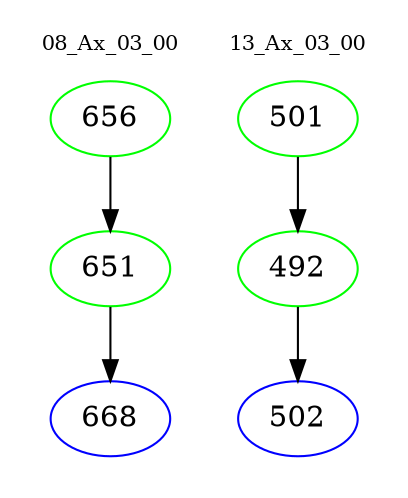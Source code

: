 digraph{
subgraph cluster_0 {
color = white
label = "08_Ax_03_00";
fontsize=10;
T0_656 [label="656", color="green"]
T0_656 -> T0_651 [color="black"]
T0_651 [label="651", color="green"]
T0_651 -> T0_668 [color="black"]
T0_668 [label="668", color="blue"]
}
subgraph cluster_1 {
color = white
label = "13_Ax_03_00";
fontsize=10;
T1_501 [label="501", color="green"]
T1_501 -> T1_492 [color="black"]
T1_492 [label="492", color="green"]
T1_492 -> T1_502 [color="black"]
T1_502 [label="502", color="blue"]
}
}
